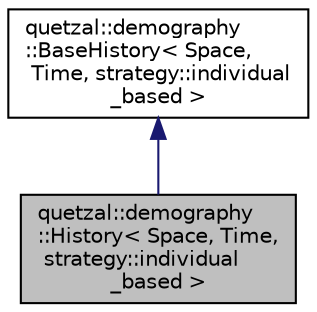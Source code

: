 digraph "quetzal::demography::History&lt; Space, Time, strategy::individual_based &gt;"
{
 // LATEX_PDF_SIZE
  edge [fontname="Helvetica",fontsize="10",labelfontname="Helvetica",labelfontsize="10"];
  node [fontname="Helvetica",fontsize="10",shape=record];
  Node0 [label="quetzal::demography\l::History\< Space, Time,\l strategy::individual\l_based \>",height=0.2,width=0.4,color="black", fillcolor="grey75", style="filled", fontcolor="black",tooltip="Partial specialization where each individual is dispersed individually."];
  Node1 -> Node0 [dir="back",color="midnightblue",fontsize="10",style="solid",fontname="Helvetica"];
  Node1 [label="quetzal::demography\l::BaseHistory\< Space,\l Time, strategy::individual\l_based \>",height=0.2,width=0.4,color="black", fillcolor="white", style="filled",URL="$classquetzal_1_1demography_1_1_base_history.html",tooltip=" "];
}
